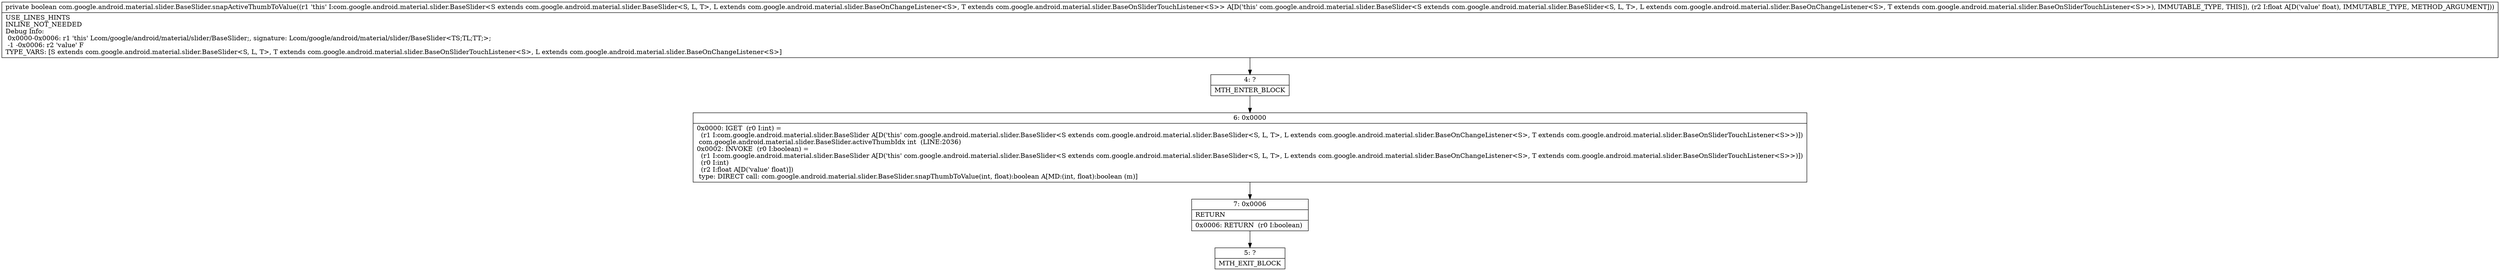 digraph "CFG forcom.google.android.material.slider.BaseSlider.snapActiveThumbToValue(F)Z" {
Node_4 [shape=record,label="{4\:\ ?|MTH_ENTER_BLOCK\l}"];
Node_6 [shape=record,label="{6\:\ 0x0000|0x0000: IGET  (r0 I:int) = \l  (r1 I:com.google.android.material.slider.BaseSlider A[D('this' com.google.android.material.slider.BaseSlider\<S extends com.google.android.material.slider.BaseSlider\<S, L, T\>, L extends com.google.android.material.slider.BaseOnChangeListener\<S\>, T extends com.google.android.material.slider.BaseOnSliderTouchListener\<S\>\>)])\l com.google.android.material.slider.BaseSlider.activeThumbIdx int  (LINE:2036)\l0x0002: INVOKE  (r0 I:boolean) = \l  (r1 I:com.google.android.material.slider.BaseSlider A[D('this' com.google.android.material.slider.BaseSlider\<S extends com.google.android.material.slider.BaseSlider\<S, L, T\>, L extends com.google.android.material.slider.BaseOnChangeListener\<S\>, T extends com.google.android.material.slider.BaseOnSliderTouchListener\<S\>\>)])\l  (r0 I:int)\l  (r2 I:float A[D('value' float)])\l type: DIRECT call: com.google.android.material.slider.BaseSlider.snapThumbToValue(int, float):boolean A[MD:(int, float):boolean (m)]\l}"];
Node_7 [shape=record,label="{7\:\ 0x0006|RETURN\l|0x0006: RETURN  (r0 I:boolean) \l}"];
Node_5 [shape=record,label="{5\:\ ?|MTH_EXIT_BLOCK\l}"];
MethodNode[shape=record,label="{private boolean com.google.android.material.slider.BaseSlider.snapActiveThumbToValue((r1 'this' I:com.google.android.material.slider.BaseSlider\<S extends com.google.android.material.slider.BaseSlider\<S, L, T\>, L extends com.google.android.material.slider.BaseOnChangeListener\<S\>, T extends com.google.android.material.slider.BaseOnSliderTouchListener\<S\>\> A[D('this' com.google.android.material.slider.BaseSlider\<S extends com.google.android.material.slider.BaseSlider\<S, L, T\>, L extends com.google.android.material.slider.BaseOnChangeListener\<S\>, T extends com.google.android.material.slider.BaseOnSliderTouchListener\<S\>\>), IMMUTABLE_TYPE, THIS]), (r2 I:float A[D('value' float), IMMUTABLE_TYPE, METHOD_ARGUMENT]))  | USE_LINES_HINTS\lINLINE_NOT_NEEDED\lDebug Info:\l  0x0000\-0x0006: r1 'this' Lcom\/google\/android\/material\/slider\/BaseSlider;, signature: Lcom\/google\/android\/material\/slider\/BaseSlider\<TS;TL;TT;\>;\l  \-1 \-0x0006: r2 'value' F\lTYPE_VARS: [S extends com.google.android.material.slider.BaseSlider\<S, L, T\>, T extends com.google.android.material.slider.BaseOnSliderTouchListener\<S\>, L extends com.google.android.material.slider.BaseOnChangeListener\<S\>]\l}"];
MethodNode -> Node_4;Node_4 -> Node_6;
Node_6 -> Node_7;
Node_7 -> Node_5;
}

